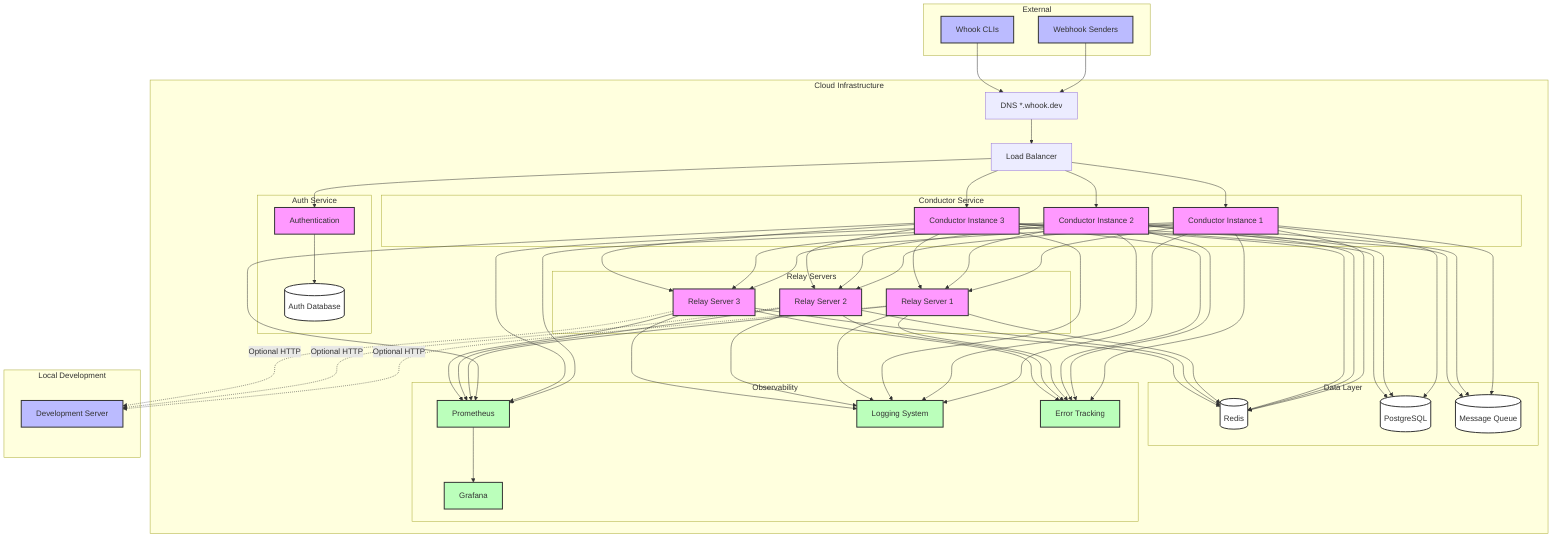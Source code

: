 flowchart TD
    subgraph external[External]
        CLIs[Whook CLIs]
        WS[Webhook Senders]
    end

    subgraph cloud[Cloud Infrastructure]
        DNS[DNS *.whook.dev]
        LB[Load Balancer]

        subgraph auth[Auth Service]
            Auth[Authentication]
            AuthDB[(Auth Database)]
        end

        subgraph conductor_service[Conductor Service]
            C1[Conductor Instance 1]
            C2[Conductor Instance 2]
            C3[Conductor Instance 3]
        end

        subgraph data[Data Layer]
            Redis[(Redis)]
            PG[(PostgreSQL)]
            MQ[(Message Queue)]
        end

        subgraph relay_servers[Relay Servers]
            R1[Relay Server 1]
            R2[Relay Server 2]
            R3[Relay Server 3]
        end

        subgraph observability[Observability]
            Prom[Prometheus]
            Graf[Grafana]
            Logs[Logging System]
            Errors[Error Tracking]
        end
    end

    subgraph local[Local Development]
        DEV[Development Server]
    end

    %% DNS routing
    WS --> DNS
    CLIs --> DNS
    DNS --> LB

    %% Authentication flow
    LB --> Auth
    Auth --> AuthDB

    %% Load balancer to conductor
    LB --> C1
    LB --> C2
    LB --> C3

    %% Conductor to data stores
    C1 & C2 & C3 --> Redis
    C1 & C2 & C3 --> PG
    C1 & C2 & C3 --> MQ

    %% Relay servers registration
    R1 & R2 & R3 --> Redis

    %% Conductor to relay servers
    C1 & C2 & C3 --> R1 & R2 & R3

    %% Relay to local development
    R1 & R2 & R3 -.->|Optional HTTP| DEV

    %% Monitoring
    C1 & C2 & C3 & R1 & R2 & R3 --> Prom
    C1 & C2 & C3 & R1 & R2 & R3 --> Logs
    C1 & C2 & C3 & R1 & R2 & R3 --> Errors
    Prom --> Graf

    classDef service fill:#f9f,stroke:#333,stroke-width:2px;
    classDef database fill:#fff,stroke:#333,stroke-width:2px;
    classDef external fill:#bbf,stroke:#333,stroke-width:2px;
    classDef monitoring fill:#bfb,stroke:#333,stroke-width:2px;

    class C1,C2,C3,R1,R2,R3,Auth service;
    class Redis,PG,MQ,AuthDB database;
    class CLIs,WS,DEV external;
    class Prom,Graf,Logs,Errors monitoring;